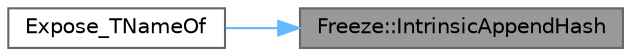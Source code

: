 digraph "Freeze::IntrinsicAppendHash"
{
 // INTERACTIVE_SVG=YES
 // LATEX_PDF_SIZE
  bgcolor="transparent";
  edge [fontname=Helvetica,fontsize=10,labelfontname=Helvetica,labelfontsize=10];
  node [fontname=Helvetica,fontsize=10,shape=box,height=0.2,width=0.4];
  rankdir="RL";
  Node1 [id="Node000001",label="Freeze::IntrinsicAppendHash",height=0.2,width=0.4,color="gray40", fillcolor="grey60", style="filled", fontcolor="black",tooltip=" "];
  Node1 -> Node2 [id="edge1_Node000001_Node000002",dir="back",color="steelblue1",style="solid",tooltip=" "];
  Node2 [id="Node000002",label="Expose_TNameOf",height=0.2,width=0.4,color="grey40", fillcolor="white", style="filled",URL="$d6/d35/NameTypes_8h.html#a9d115622a3ad68adf2b0567e99c6947a",tooltip=" "];
}
